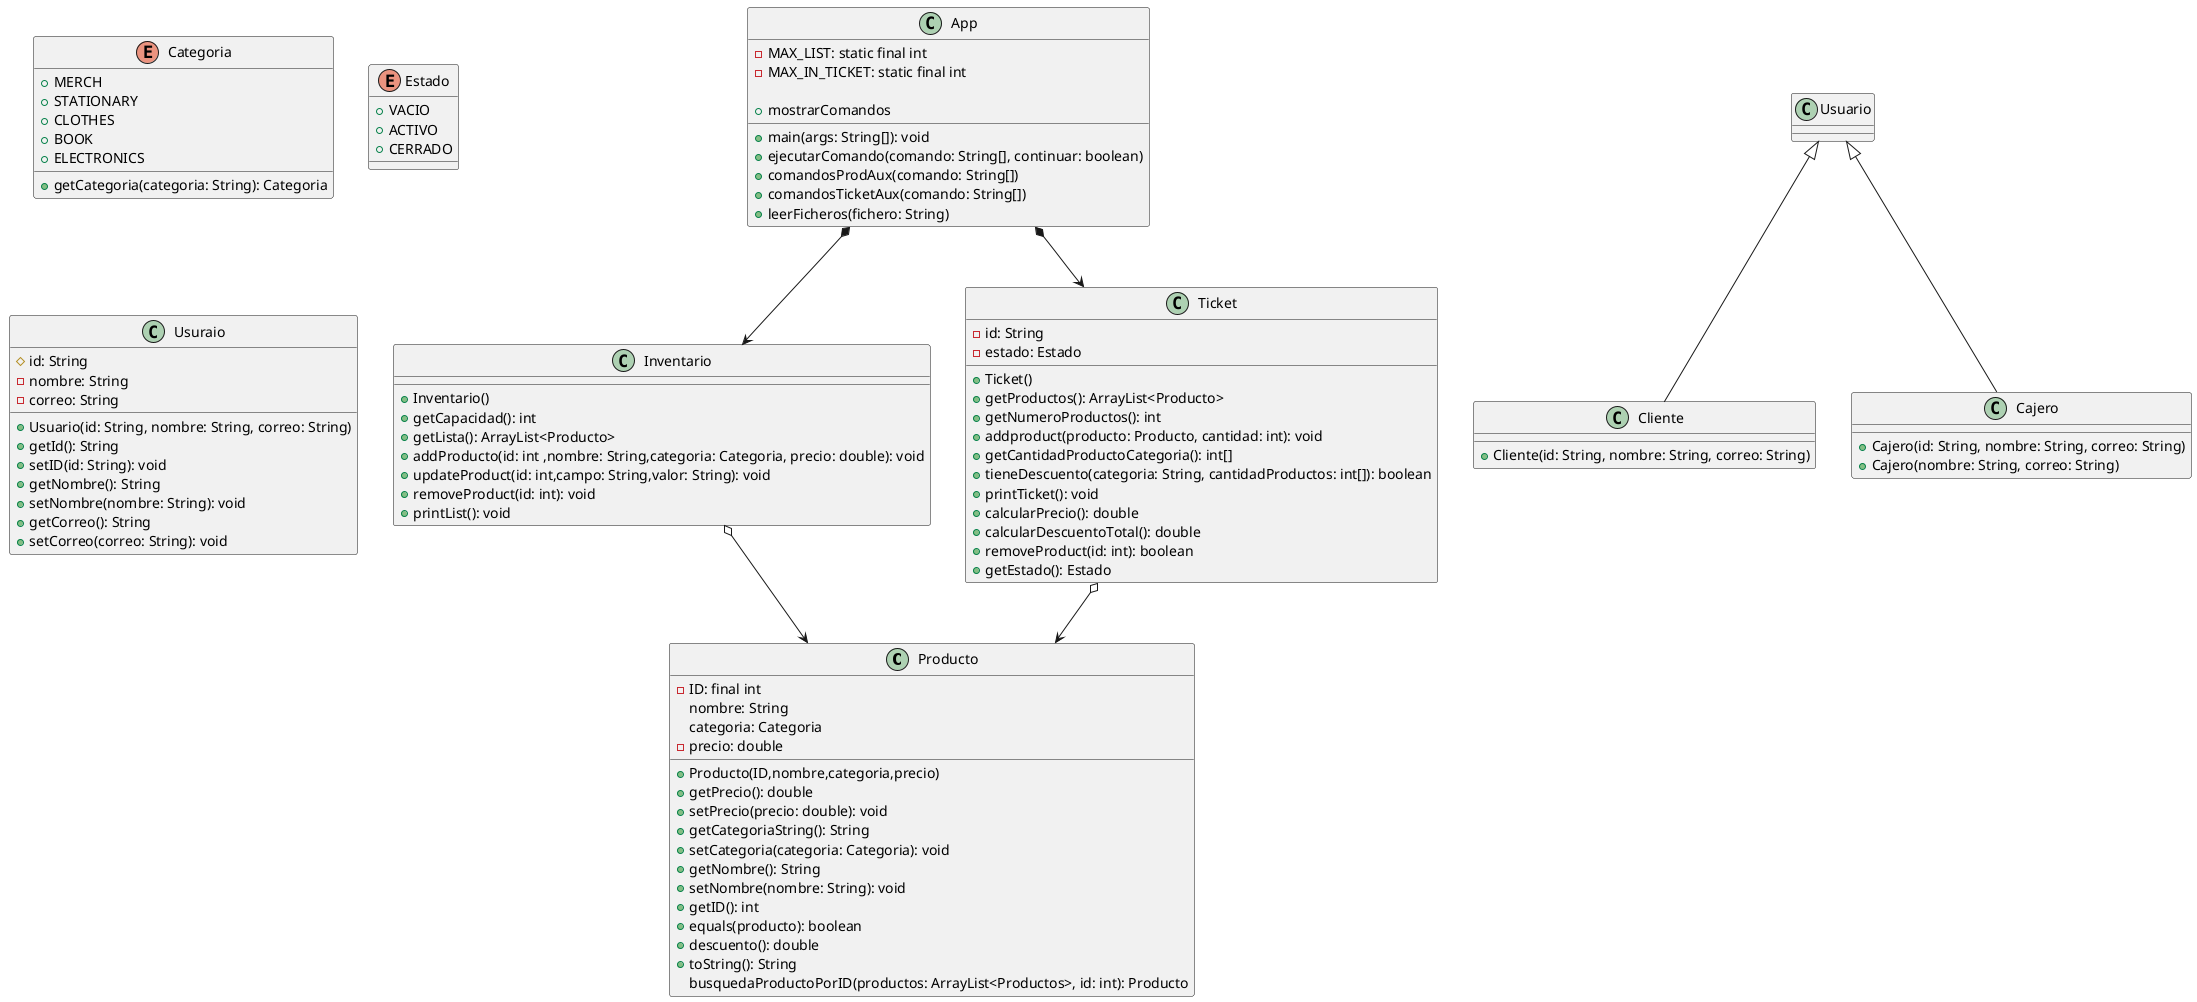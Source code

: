 @startuml
class Producto {
-ID: final int
nombre: String
categoria: Categoria
-precio: double

+Producto(ID,nombre,categoria,precio)
+getPrecio(): double
+setPrecio(precio: double): void
+getCategoriaString(): String
+setCategoria(categoria: Categoria): void
+getNombre(): String
+setNombre(nombre: String): void
+getID(): int
+equals(producto): boolean
+descuento(): double
+toString(): String
busquedaProductoPorID(productos: ArrayList<Productos>, id: int): Producto
}
enum Categoria{
+MERCH
+STATIONARY
+CLOTHES
+BOOK
+ELECTRONICS
+getCategoria(categoria: String): Categoria
}

class Inventario{

+Inventario()
+getCapacidad(): int
+getLista(): ArrayList<Producto>
+addProducto(id: int ,nombre: String,categoria: Categoria, precio: double): void
+updateProduct(id: int,campo: String,valor: String): void
+removeProduct(id: int): void
+printList(): void
}
enum Estado{
+VACIO
+ACTIVO
+CERRADO
}
class Ticket {
' NUEVO
-id: String
-estado: Estado

+Ticket()
+getProductos(): ArrayList<Producto>
+getNumeroProductos(): int
+addproduct(producto: Producto, cantidad: int): void
+getCantidadProductoCategoria(): int[]
+tieneDescuento(categoria: String, cantidadProductos: int[]): boolean
+printTicket(): void
+calcularPrecio(): double
+calcularDescuentoTotal(): double
+removeProduct(id: int): boolean
' NUEVO
+getEstado(): Estado
}

class App {
-MAX_LIST: static final int
-MAX_IN_TICKET: static final int

+main(args: String[]): void
+ejecutarComando(comando: String[], continuar: boolean)
+comandosProdAux(comando: String[])
+comandosTicketAux(comando: String[])
+mostrarComandos
+leerFicheros(fichero: String)
}

class Usuraio {
#id: String
-nombre: String
-correo: String

+Usuario(id: String, nombre: String, correo: String)
+getId(): String
+setID(id: String): void
+getNombre(): String
+setNombre(nombre: String): void
+getCorreo(): String
+setCorreo(correo: String): void

}

class Cliente{

+Cliente(id: String, nombre: String, correo: String)

}

class Cajero{

+Cajero(id: String, nombre: String, correo: String)
+Cajero(nombre: String, correo: String)

}

Inventario o--> Producto
App *--> Inventario
App *--> Ticket
Ticket o--> Producto
Usuario <|-- Cliente
Usuario <|-- Cajero



@enduml
